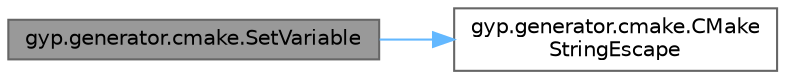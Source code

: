 digraph "gyp.generator.cmake.SetVariable"
{
 // LATEX_PDF_SIZE
  bgcolor="transparent";
  edge [fontname=Helvetica,fontsize=10,labelfontname=Helvetica,labelfontsize=10];
  node [fontname=Helvetica,fontsize=10,shape=box,height=0.2,width=0.4];
  rankdir="LR";
  Node1 [id="Node000001",label="gyp.generator.cmake.SetVariable",height=0.2,width=0.4,color="gray40", fillcolor="grey60", style="filled", fontcolor="black",tooltip=" "];
  Node1 -> Node2 [id="edge1_Node000001_Node000002",color="steelblue1",style="solid",tooltip=" "];
  Node2 [id="Node000002",label="gyp.generator.cmake.CMake\lStringEscape",height=0.2,width=0.4,color="grey40", fillcolor="white", style="filled",URL="$namespacegyp_1_1generator_1_1cmake.html#a79eae0680ce728e6ff53796c3bfb08d5",tooltip=" "];
}
